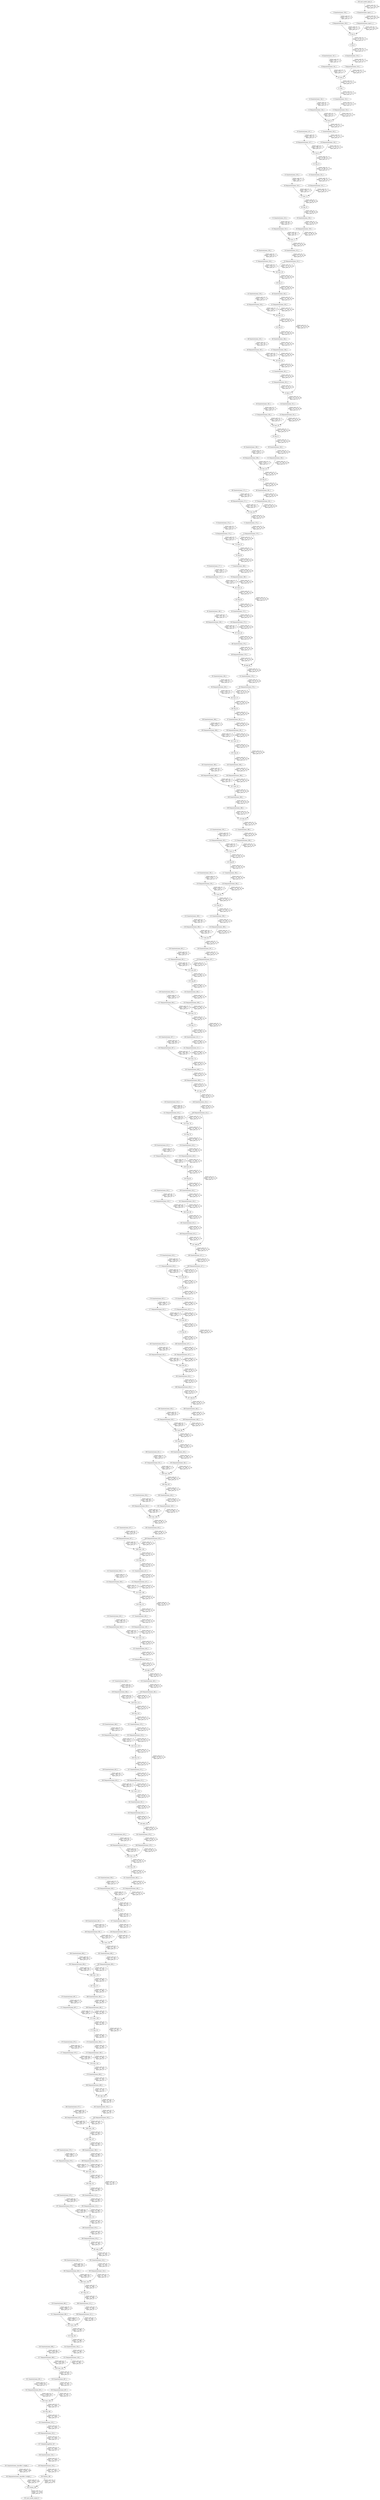 strict digraph  {
"0 QuantizeLinear_input.1_1" [id=0, type=QuantizeLinear];
"1 DequantizeLinear_input.1_1" [id=1, type=DequantizeLinear];
"2 QuantizeLinear_538_1" [id=2, type=QuantizeLinear];
"3 DequantizeLinear_538_1" [id=3, type=DequantizeLinear];
"4 Conv_0" [id=4, type=Conv];
"5 Clip_3" [id=5, type=Clip];
"6 QuantizeLinear_319_1" [id=6, type=QuantizeLinear];
"7 DequantizeLinear_319_1" [id=7, type=DequantizeLinear];
"8 QuantizeLinear_541_1" [id=8, type=QuantizeLinear];
"9 DequantizeLinear_541_1" [id=9, type=DequantizeLinear];
"10 Conv_4" [id=10, type=Conv];
"11 Clip_7" [id=11, type=Clip];
"12 QuantizeLinear_324_1" [id=12, type=QuantizeLinear];
"13 DequantizeLinear_324_1" [id=13, type=DequantizeLinear];
"14 QuantizeLinear_544_1" [id=14, type=QuantizeLinear];
"15 DequantizeLinear_544_1" [id=15, type=DequantizeLinear];
"16 Conv_8" [id=16, type=Conv];
"17 QuantizeLinear_543_1" [id=17, type=QuantizeLinear];
"18 DequantizeLinear_543_1" [id=18, type=DequantizeLinear];
"19 QuantizeLinear_547_1" [id=19, type=QuantizeLinear];
"20 DequantizeLinear_547_1" [id=20, type=DequantizeLinear];
"21 Conv_9" [id=21, type=Conv];
"22 Clip_12" [id=22, type=Clip];
"23 QuantizeLinear_331_1" [id=23, type=QuantizeLinear];
"24 DequantizeLinear_331_1" [id=24, type=DequantizeLinear];
"25 QuantizeLinear_550_1" [id=25, type=QuantizeLinear];
"26 DequantizeLinear_550_1" [id=26, type=DequantizeLinear];
"27 Conv_13" [id=27, type=Conv];
"28 Clip_16" [id=28, type=Clip];
"29 QuantizeLinear_336_1" [id=29, type=QuantizeLinear];
"30 DequantizeLinear_336_1" [id=30, type=DequantizeLinear];
"31 QuantizeLinear_553_1" [id=31, type=QuantizeLinear];
"32 DequantizeLinear_553_1" [id=32, type=DequantizeLinear];
"33 Conv_17" [id=33, type=Conv];
"34 QuantizeLinear_552_1" [id=34, type=QuantizeLinear];
"35 DequantizeLinear_552_1" [id=35, type=DequantizeLinear];
"36 QuantizeLinear_556_1" [id=36, type=QuantizeLinear];
"37 DequantizeLinear_556_1" [id=37, type=DequantizeLinear];
"38 Conv_18" [id=38, type=Conv];
"39 Clip_21" [id=39, type=Clip];
"40 QuantizeLinear_343_1" [id=40, type=QuantizeLinear];
"41 DequantizeLinear_343_1" [id=41, type=DequantizeLinear];
"42 QuantizeLinear_559_1" [id=42, type=QuantizeLinear];
"43 DequantizeLinear_559_1" [id=43, type=DequantizeLinear];
"44 Conv_22" [id=44, type=Conv];
"45 Clip_25" [id=45, type=Clip];
"46 QuantizeLinear_348_1" [id=46, type=QuantizeLinear];
"47 DequantizeLinear_348_1" [id=47, type=DequantizeLinear];
"48 QuantizeLinear_562_1" [id=48, type=QuantizeLinear];
"49 DequantizeLinear_562_1" [id=49, type=DequantizeLinear];
"50 Conv_26" [id=50, type=Conv];
"51 QuantizeLinear_561_1" [id=51, type=QuantizeLinear];
"52 DequantizeLinear_561_1" [id=52, type=DequantizeLinear];
"53 Add_27" [id=53, type=Add];
"54 QuantizeLinear_351_1" [id=54, type=QuantizeLinear];
"55 DequantizeLinear_351_1" [id=55, type=DequantizeLinear];
"56 QuantizeLinear_565_1" [id=56, type=QuantizeLinear];
"57 DequantizeLinear_565_1" [id=57, type=DequantizeLinear];
"58 Conv_28" [id=58, type=Conv];
"59 Clip_31" [id=59, type=Clip];
"60 QuantizeLinear_356_1" [id=60, type=QuantizeLinear];
"61 DequantizeLinear_356_1" [id=61, type=DequantizeLinear];
"62 QuantizeLinear_568_1" [id=62, type=QuantizeLinear];
"63 DequantizeLinear_568_1" [id=63, type=DequantizeLinear];
"64 Conv_32" [id=64, type=Conv];
"65 Clip_35" [id=65, type=Clip];
"66 QuantizeLinear_361_1" [id=66, type=QuantizeLinear];
"67 DequantizeLinear_361_1" [id=67, type=DequantizeLinear];
"68 QuantizeLinear_571_1" [id=68, type=QuantizeLinear];
"69 DequantizeLinear_571_1" [id=69, type=DequantizeLinear];
"70 Conv_36" [id=70, type=Conv];
"71 QuantizeLinear_570_1" [id=71, type=QuantizeLinear];
"72 DequantizeLinear_570_1" [id=72, type=DequantizeLinear];
"73 QuantizeLinear_574_1" [id=73, type=QuantizeLinear];
"74 DequantizeLinear_574_1" [id=74, type=DequantizeLinear];
"75 Conv_37" [id=75, type=Conv];
"76 Clip_40" [id=76, type=Clip];
"77 QuantizeLinear_368_1" [id=77, type=QuantizeLinear];
"78 DequantizeLinear_368_1" [id=78, type=DequantizeLinear];
"79 QuantizeLinear_577_1" [id=79, type=QuantizeLinear];
"80 DequantizeLinear_577_1" [id=80, type=DequantizeLinear];
"81 Conv_41" [id=81, type=Conv];
"82 Clip_44" [id=82, type=Clip];
"83 QuantizeLinear_373_1" [id=83, type=QuantizeLinear];
"84 DequantizeLinear_373_1" [id=84, type=DequantizeLinear];
"85 QuantizeLinear_580_1" [id=85, type=QuantizeLinear];
"86 DequantizeLinear_580_1" [id=86, type=DequantizeLinear];
"87 Conv_45" [id=87, type=Conv];
"88 QuantizeLinear_579_1" [id=88, type=QuantizeLinear];
"89 DequantizeLinear_579_1" [id=89, type=DequantizeLinear];
"90 Add_46" [id=90, type=Add];
"91 QuantizeLinear_376_1" [id=91, type=QuantizeLinear];
"92 DequantizeLinear_376_1" [id=92, type=DequantizeLinear];
"93 QuantizeLinear_583_1" [id=93, type=QuantizeLinear];
"94 DequantizeLinear_583_1" [id=94, type=DequantizeLinear];
"95 Conv_47" [id=95, type=Conv];
"96 Clip_50" [id=96, type=Clip];
"97 QuantizeLinear_381_1" [id=97, type=QuantizeLinear];
"98 DequantizeLinear_381_1" [id=98, type=DequantizeLinear];
"99 QuantizeLinear_586_1" [id=99, type=QuantizeLinear];
"100 DequantizeLinear_586_1" [id=100, type=DequantizeLinear];
"101 Conv_51" [id=101, type=Conv];
"102 Clip_54" [id=102, type=Clip];
"103 QuantizeLinear_386_1" [id=103, type=QuantizeLinear];
"104 DequantizeLinear_386_1" [id=104, type=DequantizeLinear];
"105 QuantizeLinear_589_1" [id=105, type=QuantizeLinear];
"106 DequantizeLinear_589_1" [id=106, type=DequantizeLinear];
"107 Conv_55" [id=107, type=Conv];
"108 QuantizeLinear_588_1" [id=108, type=QuantizeLinear];
"109 DequantizeLinear_588_1" [id=109, type=DequantizeLinear];
"110 Add_56" [id=110, type=Add];
"111 QuantizeLinear_389_1" [id=111, type=QuantizeLinear];
"112 DequantizeLinear_389_1" [id=112, type=DequantizeLinear];
"113 QuantizeLinear_592_1" [id=113, type=QuantizeLinear];
"114 DequantizeLinear_592_1" [id=114, type=DequantizeLinear];
"115 Conv_57" [id=115, type=Conv];
"116 Clip_60" [id=116, type=Clip];
"117 QuantizeLinear_394_1" [id=117, type=QuantizeLinear];
"118 DequantizeLinear_394_1" [id=118, type=DequantizeLinear];
"119 QuantizeLinear_595_1" [id=119, type=QuantizeLinear];
"120 DequantizeLinear_595_1" [id=120, type=DequantizeLinear];
"121 Conv_61" [id=121, type=Conv];
"122 Clip_64" [id=122, type=Clip];
"123 QuantizeLinear_399_1" [id=123, type=QuantizeLinear];
"124 DequantizeLinear_399_1" [id=124, type=DequantizeLinear];
"125 QuantizeLinear_598_1" [id=125, type=QuantizeLinear];
"126 DequantizeLinear_598_1" [id=126, type=DequantizeLinear];
"127 Conv_65" [id=127, type=Conv];
"128 QuantizeLinear_597_1" [id=128, type=QuantizeLinear];
"129 DequantizeLinear_597_1" [id=129, type=DequantizeLinear];
"130 QuantizeLinear_601_1" [id=130, type=QuantizeLinear];
"131 DequantizeLinear_601_1" [id=131, type=DequantizeLinear];
"132 Conv_66" [id=132, type=Conv];
"133 Clip_69" [id=133, type=Clip];
"134 QuantizeLinear_406_1" [id=134, type=QuantizeLinear];
"135 DequantizeLinear_406_1" [id=135, type=DequantizeLinear];
"136 QuantizeLinear_604_1" [id=136, type=QuantizeLinear];
"137 DequantizeLinear_604_1" [id=137, type=DequantizeLinear];
"138 Conv_70" [id=138, type=Conv];
"139 Clip_73" [id=139, type=Clip];
"140 QuantizeLinear_411_1" [id=140, type=QuantizeLinear];
"141 DequantizeLinear_411_1" [id=141, type=DequantizeLinear];
"142 QuantizeLinear_607_1" [id=142, type=QuantizeLinear];
"143 DequantizeLinear_607_1" [id=143, type=DequantizeLinear];
"144 Conv_74" [id=144, type=Conv];
"145 QuantizeLinear_606_1" [id=145, type=QuantizeLinear];
"146 DequantizeLinear_606_1" [id=146, type=DequantizeLinear];
"147 Add_75" [id=147, type=Add];
"148 QuantizeLinear_414_1" [id=148, type=QuantizeLinear];
"149 DequantizeLinear_414_1" [id=149, type=DequantizeLinear];
"150 QuantizeLinear_610_1" [id=150, type=QuantizeLinear];
"151 DequantizeLinear_610_1" [id=151, type=DequantizeLinear];
"152 Conv_76" [id=152, type=Conv];
"153 Clip_79" [id=153, type=Clip];
"154 QuantizeLinear_419_1" [id=154, type=QuantizeLinear];
"155 DequantizeLinear_419_1" [id=155, type=DequantizeLinear];
"156 QuantizeLinear_613_1" [id=156, type=QuantizeLinear];
"157 DequantizeLinear_613_1" [id=157, type=DequantizeLinear];
"158 Conv_80" [id=158, type=Conv];
"159 Clip_83" [id=159, type=Clip];
"160 QuantizeLinear_424_1" [id=160, type=QuantizeLinear];
"161 DequantizeLinear_424_1" [id=161, type=DequantizeLinear];
"162 QuantizeLinear_616_1" [id=162, type=QuantizeLinear];
"163 DequantizeLinear_616_1" [id=163, type=DequantizeLinear];
"164 Conv_84" [id=164, type=Conv];
"165 QuantizeLinear_615_1" [id=165, type=QuantizeLinear];
"166 DequantizeLinear_615_1" [id=166, type=DequantizeLinear];
"167 Add_85" [id=167, type=Add];
"168 QuantizeLinear_427_1" [id=168, type=QuantizeLinear];
"169 DequantizeLinear_427_1" [id=169, type=DequantizeLinear];
"170 QuantizeLinear_619_1" [id=170, type=QuantizeLinear];
"171 DequantizeLinear_619_1" [id=171, type=DequantizeLinear];
"172 Conv_86" [id=172, type=Conv];
"173 Clip_89" [id=173, type=Clip];
"174 QuantizeLinear_432_1" [id=174, type=QuantizeLinear];
"175 DequantizeLinear_432_1" [id=175, type=DequantizeLinear];
"176 QuantizeLinear_622_1" [id=176, type=QuantizeLinear];
"177 DequantizeLinear_622_1" [id=177, type=DequantizeLinear];
"178 Conv_90" [id=178, type=Conv];
"179 Clip_93" [id=179, type=Clip];
"180 QuantizeLinear_437_1" [id=180, type=QuantizeLinear];
"181 DequantizeLinear_437_1" [id=181, type=DequantizeLinear];
"182 QuantizeLinear_625_1" [id=182, type=QuantizeLinear];
"183 DequantizeLinear_625_1" [id=183, type=DequantizeLinear];
"184 Conv_94" [id=184, type=Conv];
"185 QuantizeLinear_624_1" [id=185, type=QuantizeLinear];
"186 DequantizeLinear_624_1" [id=186, type=DequantizeLinear];
"187 Add_95" [id=187, type=Add];
"188 QuantizeLinear_440_1" [id=188, type=QuantizeLinear];
"189 DequantizeLinear_440_1" [id=189, type=DequantizeLinear];
"190 QuantizeLinear_628_1" [id=190, type=QuantizeLinear];
"191 DequantizeLinear_628_1" [id=191, type=DequantizeLinear];
"192 Conv_96" [id=192, type=Conv];
"193 Clip_99" [id=193, type=Clip];
"194 QuantizeLinear_445_1" [id=194, type=QuantizeLinear];
"195 DequantizeLinear_445_1" [id=195, type=DequantizeLinear];
"196 QuantizeLinear_631_1" [id=196, type=QuantizeLinear];
"197 DequantizeLinear_631_1" [id=197, type=DequantizeLinear];
"198 Conv_100" [id=198, type=Conv];
"199 Clip_103" [id=199, type=Clip];
"200 QuantizeLinear_450_1" [id=200, type=QuantizeLinear];
"201 DequantizeLinear_450_1" [id=201, type=DequantizeLinear];
"202 QuantizeLinear_634_1" [id=202, type=QuantizeLinear];
"203 DequantizeLinear_634_1" [id=203, type=DequantizeLinear];
"204 Conv_104" [id=204, type=Conv];
"205 QuantizeLinear_633_1" [id=205, type=QuantizeLinear];
"206 DequantizeLinear_633_1" [id=206, type=DequantizeLinear];
"207 QuantizeLinear_637_1" [id=207, type=QuantizeLinear];
"208 DequantizeLinear_637_1" [id=208, type=DequantizeLinear];
"209 Conv_105" [id=209, type=Conv];
"210 Clip_108" [id=210, type=Clip];
"211 QuantizeLinear_457_1" [id=211, type=QuantizeLinear];
"212 DequantizeLinear_457_1" [id=212, type=DequantizeLinear];
"213 QuantizeLinear_640_1" [id=213, type=QuantizeLinear];
"214 DequantizeLinear_640_1" [id=214, type=DequantizeLinear];
"215 Conv_109" [id=215, type=Conv];
"216 Clip_112" [id=216, type=Clip];
"217 QuantizeLinear_462_1" [id=217, type=QuantizeLinear];
"218 DequantizeLinear_462_1" [id=218, type=DequantizeLinear];
"219 QuantizeLinear_643_1" [id=219, type=QuantizeLinear];
"220 DequantizeLinear_643_1" [id=220, type=DequantizeLinear];
"221 Conv_113" [id=221, type=Conv];
"222 QuantizeLinear_642_1" [id=222, type=QuantizeLinear];
"223 DequantizeLinear_642_1" [id=223, type=DequantizeLinear];
"224 Add_114" [id=224, type=Add];
"225 QuantizeLinear_465_1" [id=225, type=QuantizeLinear];
"226 DequantizeLinear_465_1" [id=226, type=DequantizeLinear];
"227 QuantizeLinear_646_1" [id=227, type=QuantizeLinear];
"228 DequantizeLinear_646_1" [id=228, type=DequantizeLinear];
"229 Conv_115" [id=229, type=Conv];
"230 Clip_118" [id=230, type=Clip];
"231 QuantizeLinear_470_1" [id=231, type=QuantizeLinear];
"232 DequantizeLinear_470_1" [id=232, type=DequantizeLinear];
"233 QuantizeLinear_649_1" [id=233, type=QuantizeLinear];
"234 DequantizeLinear_649_1" [id=234, type=DequantizeLinear];
"235 Conv_119" [id=235, type=Conv];
"236 Clip_122" [id=236, type=Clip];
"237 QuantizeLinear_475_1" [id=237, type=QuantizeLinear];
"238 DequantizeLinear_475_1" [id=238, type=DequantizeLinear];
"239 QuantizeLinear_652_1" [id=239, type=QuantizeLinear];
"240 DequantizeLinear_652_1" [id=240, type=DequantizeLinear];
"241 Conv_123" [id=241, type=Conv];
"242 QuantizeLinear_651_1" [id=242, type=QuantizeLinear];
"243 DequantizeLinear_651_1" [id=243, type=DequantizeLinear];
"244 Add_124" [id=244, type=Add];
"245 QuantizeLinear_478_1" [id=245, type=QuantizeLinear];
"246 DequantizeLinear_478_1" [id=246, type=DequantizeLinear];
"247 QuantizeLinear_655_1" [id=247, type=QuantizeLinear];
"248 DequantizeLinear_655_1" [id=248, type=DequantizeLinear];
"249 Conv_125" [id=249, type=Conv];
"250 Clip_128" [id=250, type=Clip];
"251 QuantizeLinear_483_1" [id=251, type=QuantizeLinear];
"252 DequantizeLinear_483_1" [id=252, type=DequantizeLinear];
"253 QuantizeLinear_658_1" [id=253, type=QuantizeLinear];
"254 DequantizeLinear_658_1" [id=254, type=DequantizeLinear];
"255 Conv_129" [id=255, type=Conv];
"256 Clip_132" [id=256, type=Clip];
"257 QuantizeLinear_488_1" [id=257, type=QuantizeLinear];
"258 DequantizeLinear_488_1" [id=258, type=DequantizeLinear];
"259 QuantizeLinear_661_1" [id=259, type=QuantizeLinear];
"260 DequantizeLinear_661_1" [id=260, type=DequantizeLinear];
"261 Conv_133" [id=261, type=Conv];
"262 QuantizeLinear_660_1" [id=262, type=QuantizeLinear];
"263 DequantizeLinear_660_1" [id=263, type=DequantizeLinear];
"264 QuantizeLinear_664_1" [id=264, type=QuantizeLinear];
"265 DequantizeLinear_664_1" [id=265, type=DequantizeLinear];
"266 Conv_134" [id=266, type=Conv];
"267 Clip_137" [id=267, type=Clip];
"268 QuantizeLinear_495_1" [id=268, type=QuantizeLinear];
"269 DequantizeLinear_495_1" [id=269, type=DequantizeLinear];
"270 QuantizeLinear_667_1" [id=270, type=QuantizeLinear];
"271 DequantizeLinear_667_1" [id=271, type=DequantizeLinear];
"272 Conv_138" [id=272, type=Conv];
"273 Clip_141" [id=273, type=Clip];
"274 QuantizeLinear_500_1" [id=274, type=QuantizeLinear];
"275 DequantizeLinear_500_1" [id=275, type=DequantizeLinear];
"276 QuantizeLinear_670_1" [id=276, type=QuantizeLinear];
"277 DequantizeLinear_670_1" [id=277, type=DequantizeLinear];
"278 Conv_142" [id=278, type=Conv];
"279 QuantizeLinear_669_1" [id=279, type=QuantizeLinear];
"280 DequantizeLinear_669_1" [id=280, type=DequantizeLinear];
"281 Add_143" [id=281, type=Add];
"282 QuantizeLinear_503_1" [id=282, type=QuantizeLinear];
"283 DequantizeLinear_503_1" [id=283, type=DequantizeLinear];
"284 QuantizeLinear_673_1" [id=284, type=QuantizeLinear];
"285 DequantizeLinear_673_1" [id=285, type=DequantizeLinear];
"286 Conv_144" [id=286, type=Conv];
"287 Clip_147" [id=287, type=Clip];
"288 QuantizeLinear_508_1" [id=288, type=QuantizeLinear];
"289 DequantizeLinear_508_1" [id=289, type=DequantizeLinear];
"290 QuantizeLinear_676_1" [id=290, type=QuantizeLinear];
"291 DequantizeLinear_676_1" [id=291, type=DequantizeLinear];
"292 Conv_148" [id=292, type=Conv];
"293 Clip_151" [id=293, type=Clip];
"294 QuantizeLinear_513_1" [id=294, type=QuantizeLinear];
"295 DequantizeLinear_513_1" [id=295, type=DequantizeLinear];
"296 QuantizeLinear_679_1" [id=296, type=QuantizeLinear];
"297 DequantizeLinear_679_1" [id=297, type=DequantizeLinear];
"298 Conv_152" [id=298, type=Conv];
"299 QuantizeLinear_678_1" [id=299, type=QuantizeLinear];
"300 DequantizeLinear_678_1" [id=300, type=DequantizeLinear];
"301 Add_153" [id=301, type=Add];
"302 QuantizeLinear_516_1" [id=302, type=QuantizeLinear];
"303 DequantizeLinear_516_1" [id=303, type=DequantizeLinear];
"304 QuantizeLinear_682_1" [id=304, type=QuantizeLinear];
"305 DequantizeLinear_682_1" [id=305, type=DequantizeLinear];
"306 Conv_154" [id=306, type=Conv];
"307 Clip_157" [id=307, type=Clip];
"308 QuantizeLinear_521_1" [id=308, type=QuantizeLinear];
"309 DequantizeLinear_521_1" [id=309, type=DequantizeLinear];
"310 QuantizeLinear_685_1" [id=310, type=QuantizeLinear];
"311 DequantizeLinear_685_1" [id=311, type=DequantizeLinear];
"312 Conv_158" [id=312, type=Conv];
"313 Clip_161" [id=313, type=Clip];
"314 QuantizeLinear_526_1" [id=314, type=QuantizeLinear];
"315 DequantizeLinear_526_1" [id=315, type=DequantizeLinear];
"316 QuantizeLinear_688_1" [id=316, type=QuantizeLinear];
"317 DequantizeLinear_688_1" [id=317, type=DequantizeLinear];
"318 Conv_162" [id=318, type=Conv];
"319 QuantizeLinear_687_1" [id=319, type=QuantizeLinear];
"320 DequantizeLinear_687_1" [id=320, type=DequantizeLinear];
"321 QuantizeLinear_691_1" [id=321, type=QuantizeLinear];
"322 DequantizeLinear_691_1" [id=322, type=DequantizeLinear];
"323 Conv_163" [id=323, type=Conv];
"324 Clip_166" [id=324, type=Clip];
"325 QuantizeLinear_533_1" [id=325, type=QuantizeLinear];
"326 DequantizeLinear_533_1" [id=326, type=DequantizeLinear];
"327 GlobalAveragePool_167" [id=327, type=GlobalAveragePool];
"328 QuantizeLinear_534_1" [id=328, type=QuantizeLinear];
"329 DequantizeLinear_534_1" [id=329, type=DequantizeLinear];
"330 Flatten_168" [id=330, type=Flatten];
"331 QuantizeLinear_classifier.1.weight_1" [id=331, type=QuantizeLinear];
"332 DequantizeLinear_classifier.1.weight_1" [id=332, type=DequantizeLinear];
"333 Gemm_169" [id=333, type=Gemm];
"334 nncf_model_input_0" [id=334, type=nncf_model_input];
"335 nncf_model_output_0" [id=335, type=nncf_model_output];
"0 QuantizeLinear_input.1_1" -> "1 DequantizeLinear_input.1_1"  [label="output_port_id = 0 \n shape = [1, 3, 224, 224] \n input_port_id = 0 \n ", style=dashed];
"1 DequantizeLinear_input.1_1" -> "4 Conv_0"  [label="output_port_id = 0 \n shape = [1, 3, 224, 224] \n input_port_id = 0 \n ", style=solid];
"2 QuantizeLinear_538_1" -> "3 DequantizeLinear_538_1"  [label="output_port_id = 0 \n shape = [32, 3, 3, 3] \n input_port_id = 0 \n ", style=dashed];
"3 DequantizeLinear_538_1" -> "4 Conv_0"  [label="output_port_id = 0 \n shape = [32, 3, 3, 3] \n input_port_id = 1 \n ", style=solid];
"4 Conv_0" -> "5 Clip_3"  [label="output_port_id = 0 \n shape = [1, 32, 112, 112] \n input_port_id = 0 \n ", style=solid];
"5 Clip_3" -> "6 QuantizeLinear_319_1"  [label="output_port_id = 0 \n shape = [1, 32, 112, 112] \n input_port_id = 0 \n ", style=solid];
"6 QuantizeLinear_319_1" -> "7 DequantizeLinear_319_1"  [label="output_port_id = 0 \n shape = [1, 32, 112, 112] \n input_port_id = 0 \n ", style=dashed];
"7 DequantizeLinear_319_1" -> "10 Conv_4"  [label="output_port_id = 0 \n shape = [1, 32, 112, 112] \n input_port_id = 0 \n ", style=solid];
"8 QuantizeLinear_541_1" -> "9 DequantizeLinear_541_1"  [label="output_port_id = 0 \n shape = [32, 1, 3, 3] \n input_port_id = 0 \n ", style=dashed];
"9 DequantizeLinear_541_1" -> "10 Conv_4"  [label="output_port_id = 0 \n shape = [32, 1, 3, 3] \n input_port_id = 1 \n ", style=solid];
"10 Conv_4" -> "11 Clip_7"  [label="output_port_id = 0 \n shape = [1, 32, 112, 112] \n input_port_id = 0 \n ", style=solid];
"11 Clip_7" -> "12 QuantizeLinear_324_1"  [label="output_port_id = 0 \n shape = [1, 32, 112, 112] \n input_port_id = 0 \n ", style=solid];
"12 QuantizeLinear_324_1" -> "13 DequantizeLinear_324_1"  [label="output_port_id = 0 \n shape = [1, 32, 112, 112] \n input_port_id = 0 \n ", style=dashed];
"13 DequantizeLinear_324_1" -> "16 Conv_8"  [label="output_port_id = 0 \n shape = [1, 32, 112, 112] \n input_port_id = 0 \n ", style=solid];
"14 QuantizeLinear_544_1" -> "15 DequantizeLinear_544_1"  [label="output_port_id = 0 \n shape = [16, 32, 1, 1] \n input_port_id = 0 \n ", style=dashed];
"15 DequantizeLinear_544_1" -> "16 Conv_8"  [label="output_port_id = 0 \n shape = [16, 32, 1, 1] \n input_port_id = 1 \n ", style=solid];
"16 Conv_8" -> "17 QuantizeLinear_543_1"  [label="output_port_id = 0 \n shape = [1, 16, 112, 112] \n input_port_id = 0 \n ", style=solid];
"17 QuantizeLinear_543_1" -> "18 DequantizeLinear_543_1"  [label="output_port_id = 0 \n shape = [1, 16, 112, 112] \n input_port_id = 0 \n ", style=dashed];
"18 DequantizeLinear_543_1" -> "21 Conv_9"  [label="output_port_id = 0 \n shape = [1, 16, 112, 112] \n input_port_id = 0 \n ", style=solid];
"19 QuantizeLinear_547_1" -> "20 DequantizeLinear_547_1"  [label="output_port_id = 0 \n shape = [96, 16, 1, 1] \n input_port_id = 0 \n ", style=dashed];
"20 DequantizeLinear_547_1" -> "21 Conv_9"  [label="output_port_id = 0 \n shape = [96, 16, 1, 1] \n input_port_id = 1 \n ", style=solid];
"21 Conv_9" -> "22 Clip_12"  [label="output_port_id = 0 \n shape = [1, 96, 112, 112] \n input_port_id = 0 \n ", style=solid];
"22 Clip_12" -> "23 QuantizeLinear_331_1"  [label="output_port_id = 0 \n shape = [1, 96, 112, 112] \n input_port_id = 0 \n ", style=solid];
"23 QuantizeLinear_331_1" -> "24 DequantizeLinear_331_1"  [label="output_port_id = 0 \n shape = [1, 96, 112, 112] \n input_port_id = 0 \n ", style=dashed];
"24 DequantizeLinear_331_1" -> "27 Conv_13"  [label="output_port_id = 0 \n shape = [1, 96, 112, 112] \n input_port_id = 0 \n ", style=solid];
"25 QuantizeLinear_550_1" -> "26 DequantizeLinear_550_1"  [label="output_port_id = 0 \n shape = [96, 1, 3, 3] \n input_port_id = 0 \n ", style=dashed];
"26 DequantizeLinear_550_1" -> "27 Conv_13"  [label="output_port_id = 0 \n shape = [96, 1, 3, 3] \n input_port_id = 1 \n ", style=solid];
"27 Conv_13" -> "28 Clip_16"  [label="output_port_id = 0 \n shape = [1, 96, 56, 56] \n input_port_id = 0 \n ", style=solid];
"28 Clip_16" -> "29 QuantizeLinear_336_1"  [label="output_port_id = 0 \n shape = [1, 96, 56, 56] \n input_port_id = 0 \n ", style=solid];
"29 QuantizeLinear_336_1" -> "30 DequantizeLinear_336_1"  [label="output_port_id = 0 \n shape = [1, 96, 56, 56] \n input_port_id = 0 \n ", style=dashed];
"30 DequantizeLinear_336_1" -> "33 Conv_17"  [label="output_port_id = 0 \n shape = [1, 96, 56, 56] \n input_port_id = 0 \n ", style=solid];
"31 QuantizeLinear_553_1" -> "32 DequantizeLinear_553_1"  [label="output_port_id = 0 \n shape = [24, 96, 1, 1] \n input_port_id = 0 \n ", style=dashed];
"32 DequantizeLinear_553_1" -> "33 Conv_17"  [label="output_port_id = 0 \n shape = [24, 96, 1, 1] \n input_port_id = 1 \n ", style=solid];
"33 Conv_17" -> "34 QuantizeLinear_552_1"  [label="output_port_id = 0 \n shape = [1, 24, 56, 56] \n input_port_id = 0 \n ", style=solid];
"34 QuantizeLinear_552_1" -> "35 DequantizeLinear_552_1"  [label="output_port_id = 0 \n shape = [1, 24, 56, 56] \n input_port_id = 0 \n ", style=dashed];
"35 DequantizeLinear_552_1" -> "38 Conv_18"  [label="output_port_id = 0 \n shape = [1, 24, 56, 56] \n input_port_id = 0 \n ", style=solid];
"35 DequantizeLinear_552_1" -> "53 Add_27"  [label="output_port_id = 0 \n shape = [1, 24, 56, 56] \n input_port_id = 0 \n ", style=solid];
"36 QuantizeLinear_556_1" -> "37 DequantizeLinear_556_1"  [label="output_port_id = 0 \n shape = [144, 24, 1, 1] \n input_port_id = 0 \n ", style=dashed];
"37 DequantizeLinear_556_1" -> "38 Conv_18"  [label="output_port_id = 0 \n shape = [144, 24, 1, 1] \n input_port_id = 1 \n ", style=solid];
"38 Conv_18" -> "39 Clip_21"  [label="output_port_id = 0 \n shape = [1, 144, 56, 56] \n input_port_id = 0 \n ", style=solid];
"39 Clip_21" -> "40 QuantizeLinear_343_1"  [label="output_port_id = 0 \n shape = [1, 144, 56, 56] \n input_port_id = 0 \n ", style=solid];
"40 QuantizeLinear_343_1" -> "41 DequantizeLinear_343_1"  [label="output_port_id = 0 \n shape = [1, 144, 56, 56] \n input_port_id = 0 \n ", style=dashed];
"41 DequantizeLinear_343_1" -> "44 Conv_22"  [label="output_port_id = 0 \n shape = [1, 144, 56, 56] \n input_port_id = 0 \n ", style=solid];
"42 QuantizeLinear_559_1" -> "43 DequantizeLinear_559_1"  [label="output_port_id = 0 \n shape = [144, 1, 3, 3] \n input_port_id = 0 \n ", style=dashed];
"43 DequantizeLinear_559_1" -> "44 Conv_22"  [label="output_port_id = 0 \n shape = [144, 1, 3, 3] \n input_port_id = 1 \n ", style=solid];
"44 Conv_22" -> "45 Clip_25"  [label="output_port_id = 0 \n shape = [1, 144, 56, 56] \n input_port_id = 0 \n ", style=solid];
"45 Clip_25" -> "46 QuantizeLinear_348_1"  [label="output_port_id = 0 \n shape = [1, 144, 56, 56] \n input_port_id = 0 \n ", style=solid];
"46 QuantizeLinear_348_1" -> "47 DequantizeLinear_348_1"  [label="output_port_id = 0 \n shape = [1, 144, 56, 56] \n input_port_id = 0 \n ", style=dashed];
"47 DequantizeLinear_348_1" -> "50 Conv_26"  [label="output_port_id = 0 \n shape = [1, 144, 56, 56] \n input_port_id = 0 \n ", style=solid];
"48 QuantizeLinear_562_1" -> "49 DequantizeLinear_562_1"  [label="output_port_id = 0 \n shape = [24, 144, 1, 1] \n input_port_id = 0 \n ", style=dashed];
"49 DequantizeLinear_562_1" -> "50 Conv_26"  [label="output_port_id = 0 \n shape = [24, 144, 1, 1] \n input_port_id = 1 \n ", style=solid];
"50 Conv_26" -> "51 QuantizeLinear_561_1"  [label="output_port_id = 0 \n shape = [1, 24, 56, 56] \n input_port_id = 0 \n ", style=solid];
"51 QuantizeLinear_561_1" -> "52 DequantizeLinear_561_1"  [label="output_port_id = 0 \n shape = [1, 24, 56, 56] \n input_port_id = 0 \n ", style=dashed];
"52 DequantizeLinear_561_1" -> "53 Add_27"  [label="output_port_id = 0 \n shape = [1, 24, 56, 56] \n input_port_id = 1 \n ", style=solid];
"53 Add_27" -> "54 QuantizeLinear_351_1"  [label="output_port_id = 0 \n shape = [1, 24, 56, 56] \n input_port_id = 0 \n ", style=solid];
"54 QuantizeLinear_351_1" -> "55 DequantizeLinear_351_1"  [label="output_port_id = 0 \n shape = [1, 24, 56, 56] \n input_port_id = 0 \n ", style=dashed];
"55 DequantizeLinear_351_1" -> "58 Conv_28"  [label="output_port_id = 0 \n shape = [1, 24, 56, 56] \n input_port_id = 0 \n ", style=solid];
"56 QuantizeLinear_565_1" -> "57 DequantizeLinear_565_1"  [label="output_port_id = 0 \n shape = [144, 24, 1, 1] \n input_port_id = 0 \n ", style=dashed];
"57 DequantizeLinear_565_1" -> "58 Conv_28"  [label="output_port_id = 0 \n shape = [144, 24, 1, 1] \n input_port_id = 1 \n ", style=solid];
"58 Conv_28" -> "59 Clip_31"  [label="output_port_id = 0 \n shape = [1, 144, 56, 56] \n input_port_id = 0 \n ", style=solid];
"59 Clip_31" -> "60 QuantizeLinear_356_1"  [label="output_port_id = 0 \n shape = [1, 144, 56, 56] \n input_port_id = 0 \n ", style=solid];
"60 QuantizeLinear_356_1" -> "61 DequantizeLinear_356_1"  [label="output_port_id = 0 \n shape = [1, 144, 56, 56] \n input_port_id = 0 \n ", style=dashed];
"61 DequantizeLinear_356_1" -> "64 Conv_32"  [label="output_port_id = 0 \n shape = [1, 144, 56, 56] \n input_port_id = 0 \n ", style=solid];
"62 QuantizeLinear_568_1" -> "63 DequantizeLinear_568_1"  [label="output_port_id = 0 \n shape = [144, 1, 3, 3] \n input_port_id = 0 \n ", style=dashed];
"63 DequantizeLinear_568_1" -> "64 Conv_32"  [label="output_port_id = 0 \n shape = [144, 1, 3, 3] \n input_port_id = 1 \n ", style=solid];
"64 Conv_32" -> "65 Clip_35"  [label="output_port_id = 0 \n shape = [1, 144, 28, 28] \n input_port_id = 0 \n ", style=solid];
"65 Clip_35" -> "66 QuantizeLinear_361_1"  [label="output_port_id = 0 \n shape = [1, 144, 28, 28] \n input_port_id = 0 \n ", style=solid];
"66 QuantizeLinear_361_1" -> "67 DequantizeLinear_361_1"  [label="output_port_id = 0 \n shape = [1, 144, 28, 28] \n input_port_id = 0 \n ", style=dashed];
"67 DequantizeLinear_361_1" -> "70 Conv_36"  [label="output_port_id = 0 \n shape = [1, 144, 28, 28] \n input_port_id = 0 \n ", style=solid];
"68 QuantizeLinear_571_1" -> "69 DequantizeLinear_571_1"  [label="output_port_id = 0 \n shape = [32, 144, 1, 1] \n input_port_id = 0 \n ", style=dashed];
"69 DequantizeLinear_571_1" -> "70 Conv_36"  [label="output_port_id = 0 \n shape = [32, 144, 1, 1] \n input_port_id = 1 \n ", style=solid];
"70 Conv_36" -> "71 QuantizeLinear_570_1"  [label="output_port_id = 0 \n shape = [1, 32, 28, 28] \n input_port_id = 0 \n ", style=solid];
"71 QuantizeLinear_570_1" -> "72 DequantizeLinear_570_1"  [label="output_port_id = 0 \n shape = [1, 32, 28, 28] \n input_port_id = 0 \n ", style=dashed];
"72 DequantizeLinear_570_1" -> "75 Conv_37"  [label="output_port_id = 0 \n shape = [1, 32, 28, 28] \n input_port_id = 0 \n ", style=solid];
"72 DequantizeLinear_570_1" -> "90 Add_46"  [label="output_port_id = 0 \n shape = [1, 32, 28, 28] \n input_port_id = 0 \n ", style=solid];
"73 QuantizeLinear_574_1" -> "74 DequantizeLinear_574_1"  [label="output_port_id = 0 \n shape = [192, 32, 1, 1] \n input_port_id = 0 \n ", style=dashed];
"74 DequantizeLinear_574_1" -> "75 Conv_37"  [label="output_port_id = 0 \n shape = [192, 32, 1, 1] \n input_port_id = 1 \n ", style=solid];
"75 Conv_37" -> "76 Clip_40"  [label="output_port_id = 0 \n shape = [1, 192, 28, 28] \n input_port_id = 0 \n ", style=solid];
"76 Clip_40" -> "77 QuantizeLinear_368_1"  [label="output_port_id = 0 \n shape = [1, 192, 28, 28] \n input_port_id = 0 \n ", style=solid];
"77 QuantizeLinear_368_1" -> "78 DequantizeLinear_368_1"  [label="output_port_id = 0 \n shape = [1, 192, 28, 28] \n input_port_id = 0 \n ", style=dashed];
"78 DequantizeLinear_368_1" -> "81 Conv_41"  [label="output_port_id = 0 \n shape = [1, 192, 28, 28] \n input_port_id = 0 \n ", style=solid];
"79 QuantizeLinear_577_1" -> "80 DequantizeLinear_577_1"  [label="output_port_id = 0 \n shape = [192, 1, 3, 3] \n input_port_id = 0 \n ", style=dashed];
"80 DequantizeLinear_577_1" -> "81 Conv_41"  [label="output_port_id = 0 \n shape = [192, 1, 3, 3] \n input_port_id = 1 \n ", style=solid];
"81 Conv_41" -> "82 Clip_44"  [label="output_port_id = 0 \n shape = [1, 192, 28, 28] \n input_port_id = 0 \n ", style=solid];
"82 Clip_44" -> "83 QuantizeLinear_373_1"  [label="output_port_id = 0 \n shape = [1, 192, 28, 28] \n input_port_id = 0 \n ", style=solid];
"83 QuantizeLinear_373_1" -> "84 DequantizeLinear_373_1"  [label="output_port_id = 0 \n shape = [1, 192, 28, 28] \n input_port_id = 0 \n ", style=dashed];
"84 DequantizeLinear_373_1" -> "87 Conv_45"  [label="output_port_id = 0 \n shape = [1, 192, 28, 28] \n input_port_id = 0 \n ", style=solid];
"85 QuantizeLinear_580_1" -> "86 DequantizeLinear_580_1"  [label="output_port_id = 0 \n shape = [32, 192, 1, 1] \n input_port_id = 0 \n ", style=dashed];
"86 DequantizeLinear_580_1" -> "87 Conv_45"  [label="output_port_id = 0 \n shape = [32, 192, 1, 1] \n input_port_id = 1 \n ", style=solid];
"87 Conv_45" -> "88 QuantizeLinear_579_1"  [label="output_port_id = 0 \n shape = [1, 32, 28, 28] \n input_port_id = 0 \n ", style=solid];
"88 QuantizeLinear_579_1" -> "89 DequantizeLinear_579_1"  [label="output_port_id = 0 \n shape = [1, 32, 28, 28] \n input_port_id = 0 \n ", style=dashed];
"89 DequantizeLinear_579_1" -> "90 Add_46"  [label="output_port_id = 0 \n shape = [1, 32, 28, 28] \n input_port_id = 1 \n ", style=solid];
"90 Add_46" -> "91 QuantizeLinear_376_1"  [label="output_port_id = 0 \n shape = [1, 32, 28, 28] \n input_port_id = 0 \n ", style=solid];
"91 QuantizeLinear_376_1" -> "92 DequantizeLinear_376_1"  [label="output_port_id = 0 \n shape = [1, 32, 28, 28] \n input_port_id = 0 \n ", style=dashed];
"92 DequantizeLinear_376_1" -> "95 Conv_47"  [label="output_port_id = 0 \n shape = [1, 32, 28, 28] \n input_port_id = 0 \n ", style=solid];
"92 DequantizeLinear_376_1" -> "110 Add_56"  [label="output_port_id = 0 \n shape = [1, 32, 28, 28] \n input_port_id = 0 \n ", style=solid];
"93 QuantizeLinear_583_1" -> "94 DequantizeLinear_583_1"  [label="output_port_id = 0 \n shape = [192, 32, 1, 1] \n input_port_id = 0 \n ", style=dashed];
"94 DequantizeLinear_583_1" -> "95 Conv_47"  [label="output_port_id = 0 \n shape = [192, 32, 1, 1] \n input_port_id = 1 \n ", style=solid];
"95 Conv_47" -> "96 Clip_50"  [label="output_port_id = 0 \n shape = [1, 192, 28, 28] \n input_port_id = 0 \n ", style=solid];
"96 Clip_50" -> "97 QuantizeLinear_381_1"  [label="output_port_id = 0 \n shape = [1, 192, 28, 28] \n input_port_id = 0 \n ", style=solid];
"97 QuantizeLinear_381_1" -> "98 DequantizeLinear_381_1"  [label="output_port_id = 0 \n shape = [1, 192, 28, 28] \n input_port_id = 0 \n ", style=dashed];
"98 DequantizeLinear_381_1" -> "101 Conv_51"  [label="output_port_id = 0 \n shape = [1, 192, 28, 28] \n input_port_id = 0 \n ", style=solid];
"99 QuantizeLinear_586_1" -> "100 DequantizeLinear_586_1"  [label="output_port_id = 0 \n shape = [192, 1, 3, 3] \n input_port_id = 0 \n ", style=dashed];
"100 DequantizeLinear_586_1" -> "101 Conv_51"  [label="output_port_id = 0 \n shape = [192, 1, 3, 3] \n input_port_id = 1 \n ", style=solid];
"101 Conv_51" -> "102 Clip_54"  [label="output_port_id = 0 \n shape = [1, 192, 28, 28] \n input_port_id = 0 \n ", style=solid];
"102 Clip_54" -> "103 QuantizeLinear_386_1"  [label="output_port_id = 0 \n shape = [1, 192, 28, 28] \n input_port_id = 0 \n ", style=solid];
"103 QuantizeLinear_386_1" -> "104 DequantizeLinear_386_1"  [label="output_port_id = 0 \n shape = [1, 192, 28, 28] \n input_port_id = 0 \n ", style=dashed];
"104 DequantizeLinear_386_1" -> "107 Conv_55"  [label="output_port_id = 0 \n shape = [1, 192, 28, 28] \n input_port_id = 0 \n ", style=solid];
"105 QuantizeLinear_589_1" -> "106 DequantizeLinear_589_1"  [label="output_port_id = 0 \n shape = [32, 192, 1, 1] \n input_port_id = 0 \n ", style=dashed];
"106 DequantizeLinear_589_1" -> "107 Conv_55"  [label="output_port_id = 0 \n shape = [32, 192, 1, 1] \n input_port_id = 1 \n ", style=solid];
"107 Conv_55" -> "108 QuantizeLinear_588_1"  [label="output_port_id = 0 \n shape = [1, 32, 28, 28] \n input_port_id = 0 \n ", style=solid];
"108 QuantizeLinear_588_1" -> "109 DequantizeLinear_588_1"  [label="output_port_id = 0 \n shape = [1, 32, 28, 28] \n input_port_id = 0 \n ", style=dashed];
"109 DequantizeLinear_588_1" -> "110 Add_56"  [label="output_port_id = 0 \n shape = [1, 32, 28, 28] \n input_port_id = 1 \n ", style=solid];
"110 Add_56" -> "111 QuantizeLinear_389_1"  [label="output_port_id = 0 \n shape = [1, 32, 28, 28] \n input_port_id = 0 \n ", style=solid];
"111 QuantizeLinear_389_1" -> "112 DequantizeLinear_389_1"  [label="output_port_id = 0 \n shape = [1, 32, 28, 28] \n input_port_id = 0 \n ", style=dashed];
"112 DequantizeLinear_389_1" -> "115 Conv_57"  [label="output_port_id = 0 \n shape = [1, 32, 28, 28] \n input_port_id = 0 \n ", style=solid];
"113 QuantizeLinear_592_1" -> "114 DequantizeLinear_592_1"  [label="output_port_id = 0 \n shape = [192, 32, 1, 1] \n input_port_id = 0 \n ", style=dashed];
"114 DequantizeLinear_592_1" -> "115 Conv_57"  [label="output_port_id = 0 \n shape = [192, 32, 1, 1] \n input_port_id = 1 \n ", style=solid];
"115 Conv_57" -> "116 Clip_60"  [label="output_port_id = 0 \n shape = [1, 192, 28, 28] \n input_port_id = 0 \n ", style=solid];
"116 Clip_60" -> "117 QuantizeLinear_394_1"  [label="output_port_id = 0 \n shape = [1, 192, 28, 28] \n input_port_id = 0 \n ", style=solid];
"117 QuantizeLinear_394_1" -> "118 DequantizeLinear_394_1"  [label="output_port_id = 0 \n shape = [1, 192, 28, 28] \n input_port_id = 0 \n ", style=dashed];
"118 DequantizeLinear_394_1" -> "121 Conv_61"  [label="output_port_id = 0 \n shape = [1, 192, 28, 28] \n input_port_id = 0 \n ", style=solid];
"119 QuantizeLinear_595_1" -> "120 DequantizeLinear_595_1"  [label="output_port_id = 0 \n shape = [192, 1, 3, 3] \n input_port_id = 0 \n ", style=dashed];
"120 DequantizeLinear_595_1" -> "121 Conv_61"  [label="output_port_id = 0 \n shape = [192, 1, 3, 3] \n input_port_id = 1 \n ", style=solid];
"121 Conv_61" -> "122 Clip_64"  [label="output_port_id = 0 \n shape = [1, 192, 14, 14] \n input_port_id = 0 \n ", style=solid];
"122 Clip_64" -> "123 QuantizeLinear_399_1"  [label="output_port_id = 0 \n shape = [1, 192, 14, 14] \n input_port_id = 0 \n ", style=solid];
"123 QuantizeLinear_399_1" -> "124 DequantizeLinear_399_1"  [label="output_port_id = 0 \n shape = [1, 192, 14, 14] \n input_port_id = 0 \n ", style=dashed];
"124 DequantizeLinear_399_1" -> "127 Conv_65"  [label="output_port_id = 0 \n shape = [1, 192, 14, 14] \n input_port_id = 0 \n ", style=solid];
"125 QuantizeLinear_598_1" -> "126 DequantizeLinear_598_1"  [label="output_port_id = 0 \n shape = [64, 192, 1, 1] \n input_port_id = 0 \n ", style=dashed];
"126 DequantizeLinear_598_1" -> "127 Conv_65"  [label="output_port_id = 0 \n shape = [64, 192, 1, 1] \n input_port_id = 1 \n ", style=solid];
"127 Conv_65" -> "128 QuantizeLinear_597_1"  [label="output_port_id = 0 \n shape = [1, 64, 14, 14] \n input_port_id = 0 \n ", style=solid];
"128 QuantizeLinear_597_1" -> "129 DequantizeLinear_597_1"  [label="output_port_id = 0 \n shape = [1, 64, 14, 14] \n input_port_id = 0 \n ", style=dashed];
"129 DequantizeLinear_597_1" -> "132 Conv_66"  [label="output_port_id = 0 \n shape = [1, 64, 14, 14] \n input_port_id = 0 \n ", style=solid];
"129 DequantizeLinear_597_1" -> "147 Add_75"  [label="output_port_id = 0 \n shape = [1, 64, 14, 14] \n input_port_id = 0 \n ", style=solid];
"130 QuantizeLinear_601_1" -> "131 DequantizeLinear_601_1"  [label="output_port_id = 0 \n shape = [384, 64, 1, 1] \n input_port_id = 0 \n ", style=dashed];
"131 DequantizeLinear_601_1" -> "132 Conv_66"  [label="output_port_id = 0 \n shape = [384, 64, 1, 1] \n input_port_id = 1 \n ", style=solid];
"132 Conv_66" -> "133 Clip_69"  [label="output_port_id = 0 \n shape = [1, 384, 14, 14] \n input_port_id = 0 \n ", style=solid];
"133 Clip_69" -> "134 QuantizeLinear_406_1"  [label="output_port_id = 0 \n shape = [1, 384, 14, 14] \n input_port_id = 0 \n ", style=solid];
"134 QuantizeLinear_406_1" -> "135 DequantizeLinear_406_1"  [label="output_port_id = 0 \n shape = [1, 384, 14, 14] \n input_port_id = 0 \n ", style=dashed];
"135 DequantizeLinear_406_1" -> "138 Conv_70"  [label="output_port_id = 0 \n shape = [1, 384, 14, 14] \n input_port_id = 0 \n ", style=solid];
"136 QuantizeLinear_604_1" -> "137 DequantizeLinear_604_1"  [label="output_port_id = 0 \n shape = [384, 1, 3, 3] \n input_port_id = 0 \n ", style=dashed];
"137 DequantizeLinear_604_1" -> "138 Conv_70"  [label="output_port_id = 0 \n shape = [384, 1, 3, 3] \n input_port_id = 1 \n ", style=solid];
"138 Conv_70" -> "139 Clip_73"  [label="output_port_id = 0 \n shape = [1, 384, 14, 14] \n input_port_id = 0 \n ", style=solid];
"139 Clip_73" -> "140 QuantizeLinear_411_1"  [label="output_port_id = 0 \n shape = [1, 384, 14, 14] \n input_port_id = 0 \n ", style=solid];
"140 QuantizeLinear_411_1" -> "141 DequantizeLinear_411_1"  [label="output_port_id = 0 \n shape = [1, 384, 14, 14] \n input_port_id = 0 \n ", style=dashed];
"141 DequantizeLinear_411_1" -> "144 Conv_74"  [label="output_port_id = 0 \n shape = [1, 384, 14, 14] \n input_port_id = 0 \n ", style=solid];
"142 QuantizeLinear_607_1" -> "143 DequantizeLinear_607_1"  [label="output_port_id = 0 \n shape = [64, 384, 1, 1] \n input_port_id = 0 \n ", style=dashed];
"143 DequantizeLinear_607_1" -> "144 Conv_74"  [label="output_port_id = 0 \n shape = [64, 384, 1, 1] \n input_port_id = 1 \n ", style=solid];
"144 Conv_74" -> "145 QuantizeLinear_606_1"  [label="output_port_id = 0 \n shape = [1, 64, 14, 14] \n input_port_id = 0 \n ", style=solid];
"145 QuantizeLinear_606_1" -> "146 DequantizeLinear_606_1"  [label="output_port_id = 0 \n shape = [1, 64, 14, 14] \n input_port_id = 0 \n ", style=dashed];
"146 DequantizeLinear_606_1" -> "147 Add_75"  [label="output_port_id = 0 \n shape = [1, 64, 14, 14] \n input_port_id = 1 \n ", style=solid];
"147 Add_75" -> "148 QuantizeLinear_414_1"  [label="output_port_id = 0 \n shape = [1, 64, 14, 14] \n input_port_id = 0 \n ", style=solid];
"148 QuantizeLinear_414_1" -> "149 DequantizeLinear_414_1"  [label="output_port_id = 0 \n shape = [1, 64, 14, 14] \n input_port_id = 0 \n ", style=dashed];
"149 DequantizeLinear_414_1" -> "152 Conv_76"  [label="output_port_id = 0 \n shape = [1, 64, 14, 14] \n input_port_id = 0 \n ", style=solid];
"149 DequantizeLinear_414_1" -> "167 Add_85"  [label="output_port_id = 0 \n shape = [1, 64, 14, 14] \n input_port_id = 0 \n ", style=solid];
"150 QuantizeLinear_610_1" -> "151 DequantizeLinear_610_1"  [label="output_port_id = 0 \n shape = [384, 64, 1, 1] \n input_port_id = 0 \n ", style=dashed];
"151 DequantizeLinear_610_1" -> "152 Conv_76"  [label="output_port_id = 0 \n shape = [384, 64, 1, 1] \n input_port_id = 1 \n ", style=solid];
"152 Conv_76" -> "153 Clip_79"  [label="output_port_id = 0 \n shape = [1, 384, 14, 14] \n input_port_id = 0 \n ", style=solid];
"153 Clip_79" -> "154 QuantizeLinear_419_1"  [label="output_port_id = 0 \n shape = [1, 384, 14, 14] \n input_port_id = 0 \n ", style=solid];
"154 QuantizeLinear_419_1" -> "155 DequantizeLinear_419_1"  [label="output_port_id = 0 \n shape = [1, 384, 14, 14] \n input_port_id = 0 \n ", style=dashed];
"155 DequantizeLinear_419_1" -> "158 Conv_80"  [label="output_port_id = 0 \n shape = [1, 384, 14, 14] \n input_port_id = 0 \n ", style=solid];
"156 QuantizeLinear_613_1" -> "157 DequantizeLinear_613_1"  [label="output_port_id = 0 \n shape = [384, 1, 3, 3] \n input_port_id = 0 \n ", style=dashed];
"157 DequantizeLinear_613_1" -> "158 Conv_80"  [label="output_port_id = 0 \n shape = [384, 1, 3, 3] \n input_port_id = 1 \n ", style=solid];
"158 Conv_80" -> "159 Clip_83"  [label="output_port_id = 0 \n shape = [1, 384, 14, 14] \n input_port_id = 0 \n ", style=solid];
"159 Clip_83" -> "160 QuantizeLinear_424_1"  [label="output_port_id = 0 \n shape = [1, 384, 14, 14] \n input_port_id = 0 \n ", style=solid];
"160 QuantizeLinear_424_1" -> "161 DequantizeLinear_424_1"  [label="output_port_id = 0 \n shape = [1, 384, 14, 14] \n input_port_id = 0 \n ", style=dashed];
"161 DequantizeLinear_424_1" -> "164 Conv_84"  [label="output_port_id = 0 \n shape = [1, 384, 14, 14] \n input_port_id = 0 \n ", style=solid];
"162 QuantizeLinear_616_1" -> "163 DequantizeLinear_616_1"  [label="output_port_id = 0 \n shape = [64, 384, 1, 1] \n input_port_id = 0 \n ", style=dashed];
"163 DequantizeLinear_616_1" -> "164 Conv_84"  [label="output_port_id = 0 \n shape = [64, 384, 1, 1] \n input_port_id = 1 \n ", style=solid];
"164 Conv_84" -> "165 QuantizeLinear_615_1"  [label="output_port_id = 0 \n shape = [1, 64, 14, 14] \n input_port_id = 0 \n ", style=solid];
"165 QuantizeLinear_615_1" -> "166 DequantizeLinear_615_1"  [label="output_port_id = 0 \n shape = [1, 64, 14, 14] \n input_port_id = 0 \n ", style=dashed];
"166 DequantizeLinear_615_1" -> "167 Add_85"  [label="output_port_id = 0 \n shape = [1, 64, 14, 14] \n input_port_id = 1 \n ", style=solid];
"167 Add_85" -> "168 QuantizeLinear_427_1"  [label="output_port_id = 0 \n shape = [1, 64, 14, 14] \n input_port_id = 0 \n ", style=solid];
"168 QuantizeLinear_427_1" -> "169 DequantizeLinear_427_1"  [label="output_port_id = 0 \n shape = [1, 64, 14, 14] \n input_port_id = 0 \n ", style=dashed];
"169 DequantizeLinear_427_1" -> "172 Conv_86"  [label="output_port_id = 0 \n shape = [1, 64, 14, 14] \n input_port_id = 0 \n ", style=solid];
"169 DequantizeLinear_427_1" -> "187 Add_95"  [label="output_port_id = 0 \n shape = [1, 64, 14, 14] \n input_port_id = 0 \n ", style=solid];
"170 QuantizeLinear_619_1" -> "171 DequantizeLinear_619_1"  [label="output_port_id = 0 \n shape = [384, 64, 1, 1] \n input_port_id = 0 \n ", style=dashed];
"171 DequantizeLinear_619_1" -> "172 Conv_86"  [label="output_port_id = 0 \n shape = [384, 64, 1, 1] \n input_port_id = 1 \n ", style=solid];
"172 Conv_86" -> "173 Clip_89"  [label="output_port_id = 0 \n shape = [1, 384, 14, 14] \n input_port_id = 0 \n ", style=solid];
"173 Clip_89" -> "174 QuantizeLinear_432_1"  [label="output_port_id = 0 \n shape = [1, 384, 14, 14] \n input_port_id = 0 \n ", style=solid];
"174 QuantizeLinear_432_1" -> "175 DequantizeLinear_432_1"  [label="output_port_id = 0 \n shape = [1, 384, 14, 14] \n input_port_id = 0 \n ", style=dashed];
"175 DequantizeLinear_432_1" -> "178 Conv_90"  [label="output_port_id = 0 \n shape = [1, 384, 14, 14] \n input_port_id = 0 \n ", style=solid];
"176 QuantizeLinear_622_1" -> "177 DequantizeLinear_622_1"  [label="output_port_id = 0 \n shape = [384, 1, 3, 3] \n input_port_id = 0 \n ", style=dashed];
"177 DequantizeLinear_622_1" -> "178 Conv_90"  [label="output_port_id = 0 \n shape = [384, 1, 3, 3] \n input_port_id = 1 \n ", style=solid];
"178 Conv_90" -> "179 Clip_93"  [label="output_port_id = 0 \n shape = [1, 384, 14, 14] \n input_port_id = 0 \n ", style=solid];
"179 Clip_93" -> "180 QuantizeLinear_437_1"  [label="output_port_id = 0 \n shape = [1, 384, 14, 14] \n input_port_id = 0 \n ", style=solid];
"180 QuantizeLinear_437_1" -> "181 DequantizeLinear_437_1"  [label="output_port_id = 0 \n shape = [1, 384, 14, 14] \n input_port_id = 0 \n ", style=dashed];
"181 DequantizeLinear_437_1" -> "184 Conv_94"  [label="output_port_id = 0 \n shape = [1, 384, 14, 14] \n input_port_id = 0 \n ", style=solid];
"182 QuantizeLinear_625_1" -> "183 DequantizeLinear_625_1"  [label="output_port_id = 0 \n shape = [64, 384, 1, 1] \n input_port_id = 0 \n ", style=dashed];
"183 DequantizeLinear_625_1" -> "184 Conv_94"  [label="output_port_id = 0 \n shape = [64, 384, 1, 1] \n input_port_id = 1 \n ", style=solid];
"184 Conv_94" -> "185 QuantizeLinear_624_1"  [label="output_port_id = 0 \n shape = [1, 64, 14, 14] \n input_port_id = 0 \n ", style=solid];
"185 QuantizeLinear_624_1" -> "186 DequantizeLinear_624_1"  [label="output_port_id = 0 \n shape = [1, 64, 14, 14] \n input_port_id = 0 \n ", style=dashed];
"186 DequantizeLinear_624_1" -> "187 Add_95"  [label="output_port_id = 0 \n shape = [1, 64, 14, 14] \n input_port_id = 1 \n ", style=solid];
"187 Add_95" -> "188 QuantizeLinear_440_1"  [label="output_port_id = 0 \n shape = [1, 64, 14, 14] \n input_port_id = 0 \n ", style=solid];
"188 QuantizeLinear_440_1" -> "189 DequantizeLinear_440_1"  [label="output_port_id = 0 \n shape = [1, 64, 14, 14] \n input_port_id = 0 \n ", style=dashed];
"189 DequantizeLinear_440_1" -> "192 Conv_96"  [label="output_port_id = 0 \n shape = [1, 64, 14, 14] \n input_port_id = 0 \n ", style=solid];
"190 QuantizeLinear_628_1" -> "191 DequantizeLinear_628_1"  [label="output_port_id = 0 \n shape = [384, 64, 1, 1] \n input_port_id = 0 \n ", style=dashed];
"191 DequantizeLinear_628_1" -> "192 Conv_96"  [label="output_port_id = 0 \n shape = [384, 64, 1, 1] \n input_port_id = 1 \n ", style=solid];
"192 Conv_96" -> "193 Clip_99"  [label="output_port_id = 0 \n shape = [1, 384, 14, 14] \n input_port_id = 0 \n ", style=solid];
"193 Clip_99" -> "194 QuantizeLinear_445_1"  [label="output_port_id = 0 \n shape = [1, 384, 14, 14] \n input_port_id = 0 \n ", style=solid];
"194 QuantizeLinear_445_1" -> "195 DequantizeLinear_445_1"  [label="output_port_id = 0 \n shape = [1, 384, 14, 14] \n input_port_id = 0 \n ", style=dashed];
"195 DequantizeLinear_445_1" -> "198 Conv_100"  [label="output_port_id = 0 \n shape = [1, 384, 14, 14] \n input_port_id = 0 \n ", style=solid];
"196 QuantizeLinear_631_1" -> "197 DequantizeLinear_631_1"  [label="output_port_id = 0 \n shape = [384, 1, 3, 3] \n input_port_id = 0 \n ", style=dashed];
"197 DequantizeLinear_631_1" -> "198 Conv_100"  [label="output_port_id = 0 \n shape = [384, 1, 3, 3] \n input_port_id = 1 \n ", style=solid];
"198 Conv_100" -> "199 Clip_103"  [label="output_port_id = 0 \n shape = [1, 384, 14, 14] \n input_port_id = 0 \n ", style=solid];
"199 Clip_103" -> "200 QuantizeLinear_450_1"  [label="output_port_id = 0 \n shape = [1, 384, 14, 14] \n input_port_id = 0 \n ", style=solid];
"200 QuantizeLinear_450_1" -> "201 DequantizeLinear_450_1"  [label="output_port_id = 0 \n shape = [1, 384, 14, 14] \n input_port_id = 0 \n ", style=dashed];
"201 DequantizeLinear_450_1" -> "204 Conv_104"  [label="output_port_id = 0 \n shape = [1, 384, 14, 14] \n input_port_id = 0 \n ", style=solid];
"202 QuantizeLinear_634_1" -> "203 DequantizeLinear_634_1"  [label="output_port_id = 0 \n shape = [96, 384, 1, 1] \n input_port_id = 0 \n ", style=dashed];
"203 DequantizeLinear_634_1" -> "204 Conv_104"  [label="output_port_id = 0 \n shape = [96, 384, 1, 1] \n input_port_id = 1 \n ", style=solid];
"204 Conv_104" -> "205 QuantizeLinear_633_1"  [label="output_port_id = 0 \n shape = [1, 96, 14, 14] \n input_port_id = 0 \n ", style=solid];
"205 QuantizeLinear_633_1" -> "206 DequantizeLinear_633_1"  [label="output_port_id = 0 \n shape = [1, 96, 14, 14] \n input_port_id = 0 \n ", style=dashed];
"206 DequantizeLinear_633_1" -> "209 Conv_105"  [label="output_port_id = 0 \n shape = [1, 96, 14, 14] \n input_port_id = 0 \n ", style=solid];
"206 DequantizeLinear_633_1" -> "224 Add_114"  [label="output_port_id = 0 \n shape = [1, 96, 14, 14] \n input_port_id = 0 \n ", style=solid];
"207 QuantizeLinear_637_1" -> "208 DequantizeLinear_637_1"  [label="output_port_id = 0 \n shape = [576, 96, 1, 1] \n input_port_id = 0 \n ", style=dashed];
"208 DequantizeLinear_637_1" -> "209 Conv_105"  [label="output_port_id = 0 \n shape = [576, 96, 1, 1] \n input_port_id = 1 \n ", style=solid];
"209 Conv_105" -> "210 Clip_108"  [label="output_port_id = 0 \n shape = [1, 576, 14, 14] \n input_port_id = 0 \n ", style=solid];
"210 Clip_108" -> "211 QuantizeLinear_457_1"  [label="output_port_id = 0 \n shape = [1, 576, 14, 14] \n input_port_id = 0 \n ", style=solid];
"211 QuantizeLinear_457_1" -> "212 DequantizeLinear_457_1"  [label="output_port_id = 0 \n shape = [1, 576, 14, 14] \n input_port_id = 0 \n ", style=dashed];
"212 DequantizeLinear_457_1" -> "215 Conv_109"  [label="output_port_id = 0 \n shape = [1, 576, 14, 14] \n input_port_id = 0 \n ", style=solid];
"213 QuantizeLinear_640_1" -> "214 DequantizeLinear_640_1"  [label="output_port_id = 0 \n shape = [576, 1, 3, 3] \n input_port_id = 0 \n ", style=dashed];
"214 DequantizeLinear_640_1" -> "215 Conv_109"  [label="output_port_id = 0 \n shape = [576, 1, 3, 3] \n input_port_id = 1 \n ", style=solid];
"215 Conv_109" -> "216 Clip_112"  [label="output_port_id = 0 \n shape = [1, 576, 14, 14] \n input_port_id = 0 \n ", style=solid];
"216 Clip_112" -> "217 QuantizeLinear_462_1"  [label="output_port_id = 0 \n shape = [1, 576, 14, 14] \n input_port_id = 0 \n ", style=solid];
"217 QuantizeLinear_462_1" -> "218 DequantizeLinear_462_1"  [label="output_port_id = 0 \n shape = [1, 576, 14, 14] \n input_port_id = 0 \n ", style=dashed];
"218 DequantizeLinear_462_1" -> "221 Conv_113"  [label="output_port_id = 0 \n shape = [1, 576, 14, 14] \n input_port_id = 0 \n ", style=solid];
"219 QuantizeLinear_643_1" -> "220 DequantizeLinear_643_1"  [label="output_port_id = 0 \n shape = [96, 576, 1, 1] \n input_port_id = 0 \n ", style=dashed];
"220 DequantizeLinear_643_1" -> "221 Conv_113"  [label="output_port_id = 0 \n shape = [96, 576, 1, 1] \n input_port_id = 1 \n ", style=solid];
"221 Conv_113" -> "222 QuantizeLinear_642_1"  [label="output_port_id = 0 \n shape = [1, 96, 14, 14] \n input_port_id = 0 \n ", style=solid];
"222 QuantizeLinear_642_1" -> "223 DequantizeLinear_642_1"  [label="output_port_id = 0 \n shape = [1, 96, 14, 14] \n input_port_id = 0 \n ", style=dashed];
"223 DequantizeLinear_642_1" -> "224 Add_114"  [label="output_port_id = 0 \n shape = [1, 96, 14, 14] \n input_port_id = 1 \n ", style=solid];
"224 Add_114" -> "225 QuantizeLinear_465_1"  [label="output_port_id = 0 \n shape = [1, 96, 14, 14] \n input_port_id = 0 \n ", style=solid];
"225 QuantizeLinear_465_1" -> "226 DequantizeLinear_465_1"  [label="output_port_id = 0 \n shape = [1, 96, 14, 14] \n input_port_id = 0 \n ", style=dashed];
"226 DequantizeLinear_465_1" -> "229 Conv_115"  [label="output_port_id = 0 \n shape = [1, 96, 14, 14] \n input_port_id = 0 \n ", style=solid];
"226 DequantizeLinear_465_1" -> "244 Add_124"  [label="output_port_id = 0 \n shape = [1, 96, 14, 14] \n input_port_id = 0 \n ", style=solid];
"227 QuantizeLinear_646_1" -> "228 DequantizeLinear_646_1"  [label="output_port_id = 0 \n shape = [576, 96, 1, 1] \n input_port_id = 0 \n ", style=dashed];
"228 DequantizeLinear_646_1" -> "229 Conv_115"  [label="output_port_id = 0 \n shape = [576, 96, 1, 1] \n input_port_id = 1 \n ", style=solid];
"229 Conv_115" -> "230 Clip_118"  [label="output_port_id = 0 \n shape = [1, 576, 14, 14] \n input_port_id = 0 \n ", style=solid];
"230 Clip_118" -> "231 QuantizeLinear_470_1"  [label="output_port_id = 0 \n shape = [1, 576, 14, 14] \n input_port_id = 0 \n ", style=solid];
"231 QuantizeLinear_470_1" -> "232 DequantizeLinear_470_1"  [label="output_port_id = 0 \n shape = [1, 576, 14, 14] \n input_port_id = 0 \n ", style=dashed];
"232 DequantizeLinear_470_1" -> "235 Conv_119"  [label="output_port_id = 0 \n shape = [1, 576, 14, 14] \n input_port_id = 0 \n ", style=solid];
"233 QuantizeLinear_649_1" -> "234 DequantizeLinear_649_1"  [label="output_port_id = 0 \n shape = [576, 1, 3, 3] \n input_port_id = 0 \n ", style=dashed];
"234 DequantizeLinear_649_1" -> "235 Conv_119"  [label="output_port_id = 0 \n shape = [576, 1, 3, 3] \n input_port_id = 1 \n ", style=solid];
"235 Conv_119" -> "236 Clip_122"  [label="output_port_id = 0 \n shape = [1, 576, 14, 14] \n input_port_id = 0 \n ", style=solid];
"236 Clip_122" -> "237 QuantizeLinear_475_1"  [label="output_port_id = 0 \n shape = [1, 576, 14, 14] \n input_port_id = 0 \n ", style=solid];
"237 QuantizeLinear_475_1" -> "238 DequantizeLinear_475_1"  [label="output_port_id = 0 \n shape = [1, 576, 14, 14] \n input_port_id = 0 \n ", style=dashed];
"238 DequantizeLinear_475_1" -> "241 Conv_123"  [label="output_port_id = 0 \n shape = [1, 576, 14, 14] \n input_port_id = 0 \n ", style=solid];
"239 QuantizeLinear_652_1" -> "240 DequantizeLinear_652_1"  [label="output_port_id = 0 \n shape = [96, 576, 1, 1] \n input_port_id = 0 \n ", style=dashed];
"240 DequantizeLinear_652_1" -> "241 Conv_123"  [label="output_port_id = 0 \n shape = [96, 576, 1, 1] \n input_port_id = 1 \n ", style=solid];
"241 Conv_123" -> "242 QuantizeLinear_651_1"  [label="output_port_id = 0 \n shape = [1, 96, 14, 14] \n input_port_id = 0 \n ", style=solid];
"242 QuantizeLinear_651_1" -> "243 DequantizeLinear_651_1"  [label="output_port_id = 0 \n shape = [1, 96, 14, 14] \n input_port_id = 0 \n ", style=dashed];
"243 DequantizeLinear_651_1" -> "244 Add_124"  [label="output_port_id = 0 \n shape = [1, 96, 14, 14] \n input_port_id = 1 \n ", style=solid];
"244 Add_124" -> "245 QuantizeLinear_478_1"  [label="output_port_id = 0 \n shape = [1, 96, 14, 14] \n input_port_id = 0 \n ", style=solid];
"245 QuantizeLinear_478_1" -> "246 DequantizeLinear_478_1"  [label="output_port_id = 0 \n shape = [1, 96, 14, 14] \n input_port_id = 0 \n ", style=dashed];
"246 DequantizeLinear_478_1" -> "249 Conv_125"  [label="output_port_id = 0 \n shape = [1, 96, 14, 14] \n input_port_id = 0 \n ", style=solid];
"247 QuantizeLinear_655_1" -> "248 DequantizeLinear_655_1"  [label="output_port_id = 0 \n shape = [576, 96, 1, 1] \n input_port_id = 0 \n ", style=dashed];
"248 DequantizeLinear_655_1" -> "249 Conv_125"  [label="output_port_id = 0 \n shape = [576, 96, 1, 1] \n input_port_id = 1 \n ", style=solid];
"249 Conv_125" -> "250 Clip_128"  [label="output_port_id = 0 \n shape = [1, 576, 14, 14] \n input_port_id = 0 \n ", style=solid];
"250 Clip_128" -> "251 QuantizeLinear_483_1"  [label="output_port_id = 0 \n shape = [1, 576, 14, 14] \n input_port_id = 0 \n ", style=solid];
"251 QuantizeLinear_483_1" -> "252 DequantizeLinear_483_1"  [label="output_port_id = 0 \n shape = [1, 576, 14, 14] \n input_port_id = 0 \n ", style=dashed];
"252 DequantizeLinear_483_1" -> "255 Conv_129"  [label="output_port_id = 0 \n shape = [1, 576, 14, 14] \n input_port_id = 0 \n ", style=solid];
"253 QuantizeLinear_658_1" -> "254 DequantizeLinear_658_1"  [label="output_port_id = 0 \n shape = [576, 1, 3, 3] \n input_port_id = 0 \n ", style=dashed];
"254 DequantizeLinear_658_1" -> "255 Conv_129"  [label="output_port_id = 0 \n shape = [576, 1, 3, 3] \n input_port_id = 1 \n ", style=solid];
"255 Conv_129" -> "256 Clip_132"  [label="output_port_id = 0 \n shape = [1, 576, 7, 7] \n input_port_id = 0 \n ", style=solid];
"256 Clip_132" -> "257 QuantizeLinear_488_1"  [label="output_port_id = 0 \n shape = [1, 576, 7, 7] \n input_port_id = 0 \n ", style=solid];
"257 QuantizeLinear_488_1" -> "258 DequantizeLinear_488_1"  [label="output_port_id = 0 \n shape = [1, 576, 7, 7] \n input_port_id = 0 \n ", style=dashed];
"258 DequantizeLinear_488_1" -> "261 Conv_133"  [label="output_port_id = 0 \n shape = [1, 576, 7, 7] \n input_port_id = 0 \n ", style=solid];
"259 QuantizeLinear_661_1" -> "260 DequantizeLinear_661_1"  [label="output_port_id = 0 \n shape = [160, 576, 1, 1] \n input_port_id = 0 \n ", style=dashed];
"260 DequantizeLinear_661_1" -> "261 Conv_133"  [label="output_port_id = 0 \n shape = [160, 576, 1, 1] \n input_port_id = 1 \n ", style=solid];
"261 Conv_133" -> "262 QuantizeLinear_660_1"  [label="output_port_id = 0 \n shape = [1, 160, 7, 7] \n input_port_id = 0 \n ", style=solid];
"262 QuantizeLinear_660_1" -> "263 DequantizeLinear_660_1"  [label="output_port_id = 0 \n shape = [1, 160, 7, 7] \n input_port_id = 0 \n ", style=dashed];
"263 DequantizeLinear_660_1" -> "266 Conv_134"  [label="output_port_id = 0 \n shape = [1, 160, 7, 7] \n input_port_id = 0 \n ", style=solid];
"263 DequantizeLinear_660_1" -> "281 Add_143"  [label="output_port_id = 0 \n shape = [1, 160, 7, 7] \n input_port_id = 0 \n ", style=solid];
"264 QuantizeLinear_664_1" -> "265 DequantizeLinear_664_1"  [label="output_port_id = 0 \n shape = [960, 160, 1, 1] \n input_port_id = 0 \n ", style=dashed];
"265 DequantizeLinear_664_1" -> "266 Conv_134"  [label="output_port_id = 0 \n shape = [960, 160, 1, 1] \n input_port_id = 1 \n ", style=solid];
"266 Conv_134" -> "267 Clip_137"  [label="output_port_id = 0 \n shape = [1, 960, 7, 7] \n input_port_id = 0 \n ", style=solid];
"267 Clip_137" -> "268 QuantizeLinear_495_1"  [label="output_port_id = 0 \n shape = [1, 960, 7, 7] \n input_port_id = 0 \n ", style=solid];
"268 QuantizeLinear_495_1" -> "269 DequantizeLinear_495_1"  [label="output_port_id = 0 \n shape = [1, 960, 7, 7] \n input_port_id = 0 \n ", style=dashed];
"269 DequantizeLinear_495_1" -> "272 Conv_138"  [label="output_port_id = 0 \n shape = [1, 960, 7, 7] \n input_port_id = 0 \n ", style=solid];
"270 QuantizeLinear_667_1" -> "271 DequantizeLinear_667_1"  [label="output_port_id = 0 \n shape = [960, 1, 3, 3] \n input_port_id = 0 \n ", style=dashed];
"271 DequantizeLinear_667_1" -> "272 Conv_138"  [label="output_port_id = 0 \n shape = [960, 1, 3, 3] \n input_port_id = 1 \n ", style=solid];
"272 Conv_138" -> "273 Clip_141"  [label="output_port_id = 0 \n shape = [1, 960, 7, 7] \n input_port_id = 0 \n ", style=solid];
"273 Clip_141" -> "274 QuantizeLinear_500_1"  [label="output_port_id = 0 \n shape = [1, 960, 7, 7] \n input_port_id = 0 \n ", style=solid];
"274 QuantizeLinear_500_1" -> "275 DequantizeLinear_500_1"  [label="output_port_id = 0 \n shape = [1, 960, 7, 7] \n input_port_id = 0 \n ", style=dashed];
"275 DequantizeLinear_500_1" -> "278 Conv_142"  [label="output_port_id = 0 \n shape = [1, 960, 7, 7] \n input_port_id = 0 \n ", style=solid];
"276 QuantizeLinear_670_1" -> "277 DequantizeLinear_670_1"  [label="output_port_id = 0 \n shape = [160, 960, 1, 1] \n input_port_id = 0 \n ", style=dashed];
"277 DequantizeLinear_670_1" -> "278 Conv_142"  [label="output_port_id = 0 \n shape = [160, 960, 1, 1] \n input_port_id = 1 \n ", style=solid];
"278 Conv_142" -> "279 QuantizeLinear_669_1"  [label="output_port_id = 0 \n shape = [1, 160, 7, 7] \n input_port_id = 0 \n ", style=solid];
"279 QuantizeLinear_669_1" -> "280 DequantizeLinear_669_1"  [label="output_port_id = 0 \n shape = [1, 160, 7, 7] \n input_port_id = 0 \n ", style=dashed];
"280 DequantizeLinear_669_1" -> "281 Add_143"  [label="output_port_id = 0 \n shape = [1, 160, 7, 7] \n input_port_id = 1 \n ", style=solid];
"281 Add_143" -> "282 QuantizeLinear_503_1"  [label="output_port_id = 0 \n shape = [1, 160, 7, 7] \n input_port_id = 0 \n ", style=solid];
"282 QuantizeLinear_503_1" -> "283 DequantizeLinear_503_1"  [label="output_port_id = 0 \n shape = [1, 160, 7, 7] \n input_port_id = 0 \n ", style=dashed];
"283 DequantizeLinear_503_1" -> "286 Conv_144"  [label="output_port_id = 0 \n shape = [1, 160, 7, 7] \n input_port_id = 0 \n ", style=solid];
"283 DequantizeLinear_503_1" -> "301 Add_153"  [label="output_port_id = 0 \n shape = [1, 160, 7, 7] \n input_port_id = 0 \n ", style=solid];
"284 QuantizeLinear_673_1" -> "285 DequantizeLinear_673_1"  [label="output_port_id = 0 \n shape = [960, 160, 1, 1] \n input_port_id = 0 \n ", style=dashed];
"285 DequantizeLinear_673_1" -> "286 Conv_144"  [label="output_port_id = 0 \n shape = [960, 160, 1, 1] \n input_port_id = 1 \n ", style=solid];
"286 Conv_144" -> "287 Clip_147"  [label="output_port_id = 0 \n shape = [1, 960, 7, 7] \n input_port_id = 0 \n ", style=solid];
"287 Clip_147" -> "288 QuantizeLinear_508_1"  [label="output_port_id = 0 \n shape = [1, 960, 7, 7] \n input_port_id = 0 \n ", style=solid];
"288 QuantizeLinear_508_1" -> "289 DequantizeLinear_508_1"  [label="output_port_id = 0 \n shape = [1, 960, 7, 7] \n input_port_id = 0 \n ", style=dashed];
"289 DequantizeLinear_508_1" -> "292 Conv_148"  [label="output_port_id = 0 \n shape = [1, 960, 7, 7] \n input_port_id = 0 \n ", style=solid];
"290 QuantizeLinear_676_1" -> "291 DequantizeLinear_676_1"  [label="output_port_id = 0 \n shape = [960, 1, 3, 3] \n input_port_id = 0 \n ", style=dashed];
"291 DequantizeLinear_676_1" -> "292 Conv_148"  [label="output_port_id = 0 \n shape = [960, 1, 3, 3] \n input_port_id = 1 \n ", style=solid];
"292 Conv_148" -> "293 Clip_151"  [label="output_port_id = 0 \n shape = [1, 960, 7, 7] \n input_port_id = 0 \n ", style=solid];
"293 Clip_151" -> "294 QuantizeLinear_513_1"  [label="output_port_id = 0 \n shape = [1, 960, 7, 7] \n input_port_id = 0 \n ", style=solid];
"294 QuantizeLinear_513_1" -> "295 DequantizeLinear_513_1"  [label="output_port_id = 0 \n shape = [1, 960, 7, 7] \n input_port_id = 0 \n ", style=dashed];
"295 DequantizeLinear_513_1" -> "298 Conv_152"  [label="output_port_id = 0 \n shape = [1, 960, 7, 7] \n input_port_id = 0 \n ", style=solid];
"296 QuantizeLinear_679_1" -> "297 DequantizeLinear_679_1"  [label="output_port_id = 0 \n shape = [160, 960, 1, 1] \n input_port_id = 0 \n ", style=dashed];
"297 DequantizeLinear_679_1" -> "298 Conv_152"  [label="output_port_id = 0 \n shape = [160, 960, 1, 1] \n input_port_id = 1 \n ", style=solid];
"298 Conv_152" -> "299 QuantizeLinear_678_1"  [label="output_port_id = 0 \n shape = [1, 160, 7, 7] \n input_port_id = 0 \n ", style=solid];
"299 QuantizeLinear_678_1" -> "300 DequantizeLinear_678_1"  [label="output_port_id = 0 \n shape = [1, 160, 7, 7] \n input_port_id = 0 \n ", style=dashed];
"300 DequantizeLinear_678_1" -> "301 Add_153"  [label="output_port_id = 0 \n shape = [1, 160, 7, 7] \n input_port_id = 1 \n ", style=solid];
"301 Add_153" -> "302 QuantizeLinear_516_1"  [label="output_port_id = 0 \n shape = [1, 160, 7, 7] \n input_port_id = 0 \n ", style=solid];
"302 QuantizeLinear_516_1" -> "303 DequantizeLinear_516_1"  [label="output_port_id = 0 \n shape = [1, 160, 7, 7] \n input_port_id = 0 \n ", style=dashed];
"303 DequantizeLinear_516_1" -> "306 Conv_154"  [label="output_port_id = 0 \n shape = [1, 160, 7, 7] \n input_port_id = 0 \n ", style=solid];
"304 QuantizeLinear_682_1" -> "305 DequantizeLinear_682_1"  [label="output_port_id = 0 \n shape = [960, 160, 1, 1] \n input_port_id = 0 \n ", style=dashed];
"305 DequantizeLinear_682_1" -> "306 Conv_154"  [label="output_port_id = 0 \n shape = [960, 160, 1, 1] \n input_port_id = 1 \n ", style=solid];
"306 Conv_154" -> "307 Clip_157"  [label="output_port_id = 0 \n shape = [1, 960, 7, 7] \n input_port_id = 0 \n ", style=solid];
"307 Clip_157" -> "308 QuantizeLinear_521_1"  [label="output_port_id = 0 \n shape = [1, 960, 7, 7] \n input_port_id = 0 \n ", style=solid];
"308 QuantizeLinear_521_1" -> "309 DequantizeLinear_521_1"  [label="output_port_id = 0 \n shape = [1, 960, 7, 7] \n input_port_id = 0 \n ", style=dashed];
"309 DequantizeLinear_521_1" -> "312 Conv_158"  [label="output_port_id = 0 \n shape = [1, 960, 7, 7] \n input_port_id = 0 \n ", style=solid];
"310 QuantizeLinear_685_1" -> "311 DequantizeLinear_685_1"  [label="output_port_id = 0 \n shape = [960, 1, 3, 3] \n input_port_id = 0 \n ", style=dashed];
"311 DequantizeLinear_685_1" -> "312 Conv_158"  [label="output_port_id = 0 \n shape = [960, 1, 3, 3] \n input_port_id = 1 \n ", style=solid];
"312 Conv_158" -> "313 Clip_161"  [label="output_port_id = 0 \n shape = [1, 960, 7, 7] \n input_port_id = 0 \n ", style=solid];
"313 Clip_161" -> "314 QuantizeLinear_526_1"  [label="output_port_id = 0 \n shape = [1, 960, 7, 7] \n input_port_id = 0 \n ", style=solid];
"314 QuantizeLinear_526_1" -> "315 DequantizeLinear_526_1"  [label="output_port_id = 0 \n shape = [1, 960, 7, 7] \n input_port_id = 0 \n ", style=dashed];
"315 DequantizeLinear_526_1" -> "318 Conv_162"  [label="output_port_id = 0 \n shape = [1, 960, 7, 7] \n input_port_id = 0 \n ", style=solid];
"316 QuantizeLinear_688_1" -> "317 DequantizeLinear_688_1"  [label="output_port_id = 0 \n shape = [320, 960, 1, 1] \n input_port_id = 0 \n ", style=dashed];
"317 DequantizeLinear_688_1" -> "318 Conv_162"  [label="output_port_id = 0 \n shape = [320, 960, 1, 1] \n input_port_id = 1 \n ", style=solid];
"318 Conv_162" -> "319 QuantizeLinear_687_1"  [label="output_port_id = 0 \n shape = [1, 320, 7, 7] \n input_port_id = 0 \n ", style=solid];
"319 QuantizeLinear_687_1" -> "320 DequantizeLinear_687_1"  [label="output_port_id = 0 \n shape = [1, 320, 7, 7] \n input_port_id = 0 \n ", style=dashed];
"320 DequantizeLinear_687_1" -> "323 Conv_163"  [label="output_port_id = 0 \n shape = [1, 320, 7, 7] \n input_port_id = 0 \n ", style=solid];
"321 QuantizeLinear_691_1" -> "322 DequantizeLinear_691_1"  [label="output_port_id = 0 \n shape = [1280, 320, 1, 1] \n input_port_id = 0 \n ", style=dashed];
"322 DequantizeLinear_691_1" -> "323 Conv_163"  [label="output_port_id = 0 \n shape = [1280, 320, 1, 1] \n input_port_id = 1 \n ", style=solid];
"323 Conv_163" -> "324 Clip_166"  [label="output_port_id = 0 \n shape = [1, 1280, 7, 7] \n input_port_id = 0 \n ", style=solid];
"324 Clip_166" -> "325 QuantizeLinear_533_1"  [label="output_port_id = 0 \n shape = [1, 1280, 7, 7] \n input_port_id = 0 \n ", style=solid];
"325 QuantizeLinear_533_1" -> "326 DequantizeLinear_533_1"  [label="output_port_id = 0 \n shape = [1, 1280, 7, 7] \n input_port_id = 0 \n ", style=dashed];
"326 DequantizeLinear_533_1" -> "327 GlobalAveragePool_167"  [label="output_port_id = 0 \n shape = [1, 1280, 7, 7] \n input_port_id = 0 \n ", style=solid];
"327 GlobalAveragePool_167" -> "328 QuantizeLinear_534_1"  [label="output_port_id = 0 \n shape = [1, 1280, 1, 1] \n input_port_id = 0 \n ", style=solid];
"328 QuantizeLinear_534_1" -> "329 DequantizeLinear_534_1"  [label="output_port_id = 0 \n shape = [1, 1280, 1, 1] \n input_port_id = 0 \n ", style=dashed];
"329 DequantizeLinear_534_1" -> "330 Flatten_168"  [label="output_port_id = 0 \n shape = [1, 1280, 1, 1] \n input_port_id = 0 \n ", style=solid];
"330 Flatten_168" -> "333 Gemm_169"  [label="output_port_id = 0 \n shape = [1, 1280] \n input_port_id = 0 \n ", style=solid];
"331 QuantizeLinear_classifier.1.weight_1" -> "332 DequantizeLinear_classifier.1.weight_1"  [label="output_port_id = 0 \n shape = [1000, 1280] \n input_port_id = 0 \n ", style=dashed];
"332 DequantizeLinear_classifier.1.weight_1" -> "333 Gemm_169"  [label="output_port_id = 0 \n shape = [1000, 1280] \n input_port_id = 1 \n ", style=solid];
"333 Gemm_169" -> "335 nncf_model_output_0"  [label="output_port_id = 0 \n shape = [1, 1000] \n input_port_id = 0 \n ", style=solid];
"334 nncf_model_input_0" -> "0 QuantizeLinear_input.1_1"  [label="output_port_id = 0 \n shape = [1, 3, 224, 224] \n input_port_id = 0 \n ", style=solid];
}
